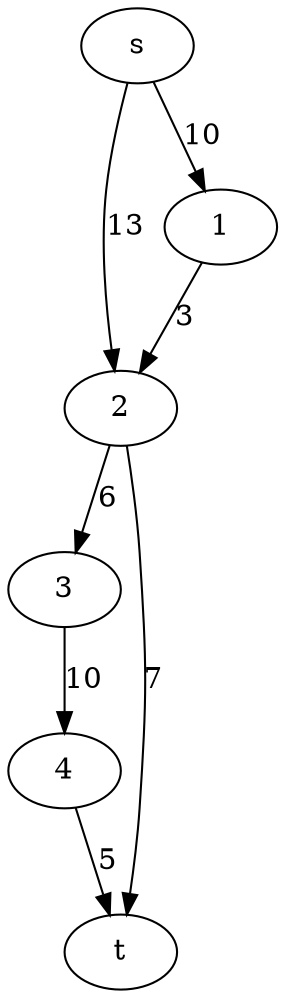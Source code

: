 digraph flow {
    rankdir =" LR ";
    s -> 2 [ label ="13" , len =13];
    s -> 1 [ label ="10" , len =10];
    1 -> 2 [ label ="3" , len =3];
    2 -> 3 [ label ="6" , len =6];
    2 -> t [ label ="7" , len =7];
    3 -> 4 [ label ="10" , len =10];
    4 -> t [ label ="5" , len =5];
}